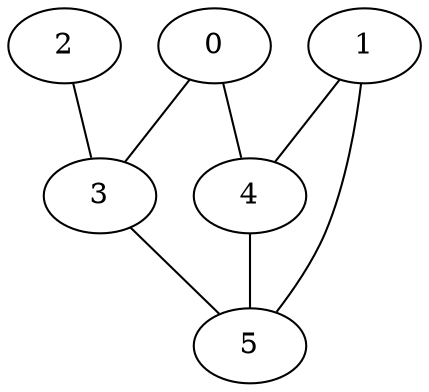 graph "sampletest150-mod5_image8.bmp" {
	0	 [type=corner,
		x=245,
		y=120];
	3	 [type=intersection,
		x=279,
		y=123];
	0 -- 3	 [angle0=".09",
		frequency=1,
		type0=line];
	4	 [type=intersection,
		x=72,
		y=378];
	0 -- 4	 [angle0="-.98",
		frequency=1,
		type0=line];
	1	 [type=corner,
		x=46,
		y=363];
	1 -- 4	 [angle0=".52",
		frequency=1,
		type0=line];
	5	 [type=intersection,
		x=461,
		y=380];
	1 -- 5	 [angle0="472.30",
		frequency=1,
		type0=arc];
	2	 [type=endpoint,
		x=260,
		y=84];
	2 -- 3	 [angle0="1.12",
		frequency=1,
		type0=line];
	3 -- 5	 [angle0=".95",
		frequency=1,
		type0=line];
	4 -- 5	 [angle0="447.79",
		frequency=1,
		type0=arc];
}

